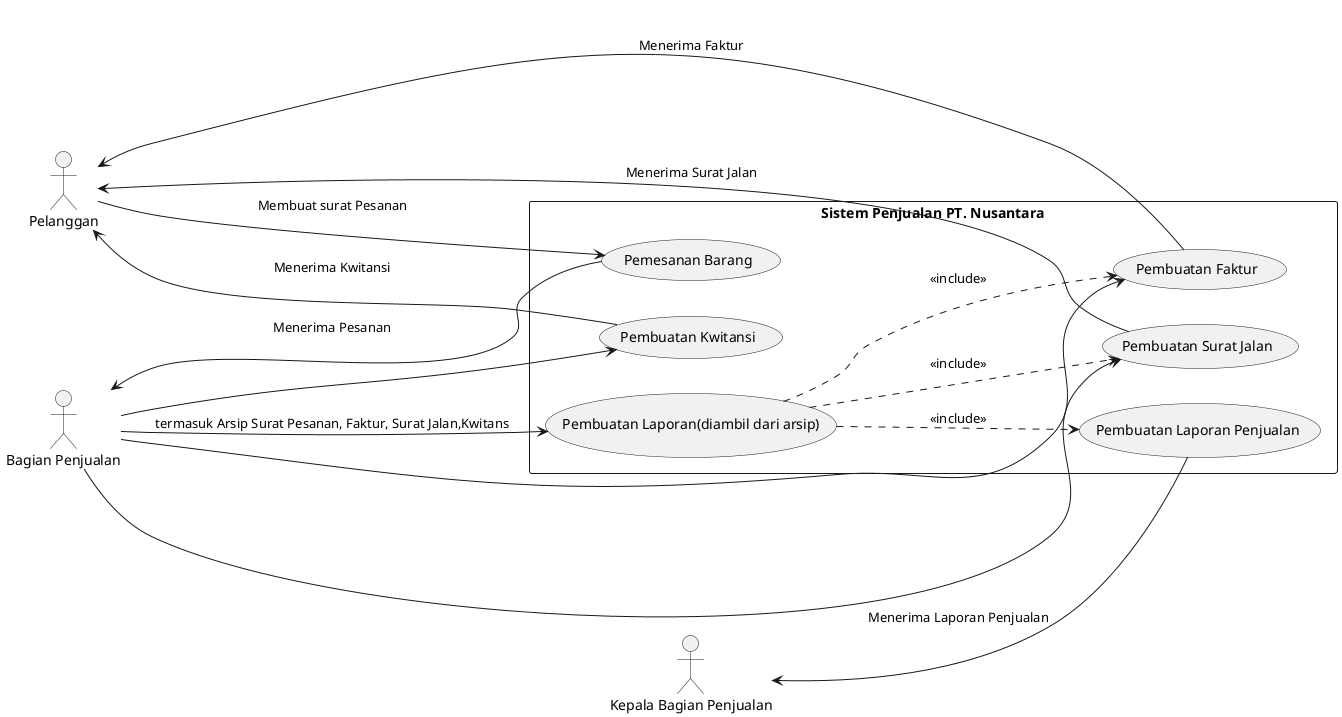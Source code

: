 @startuml
left to right direction
actor Pelanggan as P
actor "Bagian Penjualan" as BP
actor "Kepala Bagian Penjualan" as KBP

rectangle "Sistem Penjualan PT. Nusantara" {
    usecase "Pemesanan Barang" as UC1
    usecase "Pembuatan Faktur" as UC2
    usecase "Pembuatan Surat Jalan" as UC3
    usecase "Pembuatan Kwitansi" as UC4
    usecase "Pembuatan Laporan(diambil dari arsip)" as UC5
    usecase "Pembuatan Laporan Penjualan" as UC6
}

' Hubungan Aktor dan Use Case
P --> UC1 : "Membuat surat Pesanan"
P <-- UC2 : "Menerima Faktur"
P <-- UC3 : "Menerima Surat Jalan"
P <-- UC4 : "Menerima Kwitansi"

BP <-- UC1 : "Menerima Pesanan"
BP --> UC2
BP --> UC3
BP --> UC4
BP --> UC5 : " termasuk Arsip Surat Pesanan, Faktur, Surat Jalan,Kwitans "

KBP <-- UC6 : "Menerima Laporan Penjualan"

' Relasi antar Use Case
UC5 ..> UC2 : <<include>>
UC5 ..> UC3 : <<include>>
UC5 ..> UC6 : <<include>>

@enduml